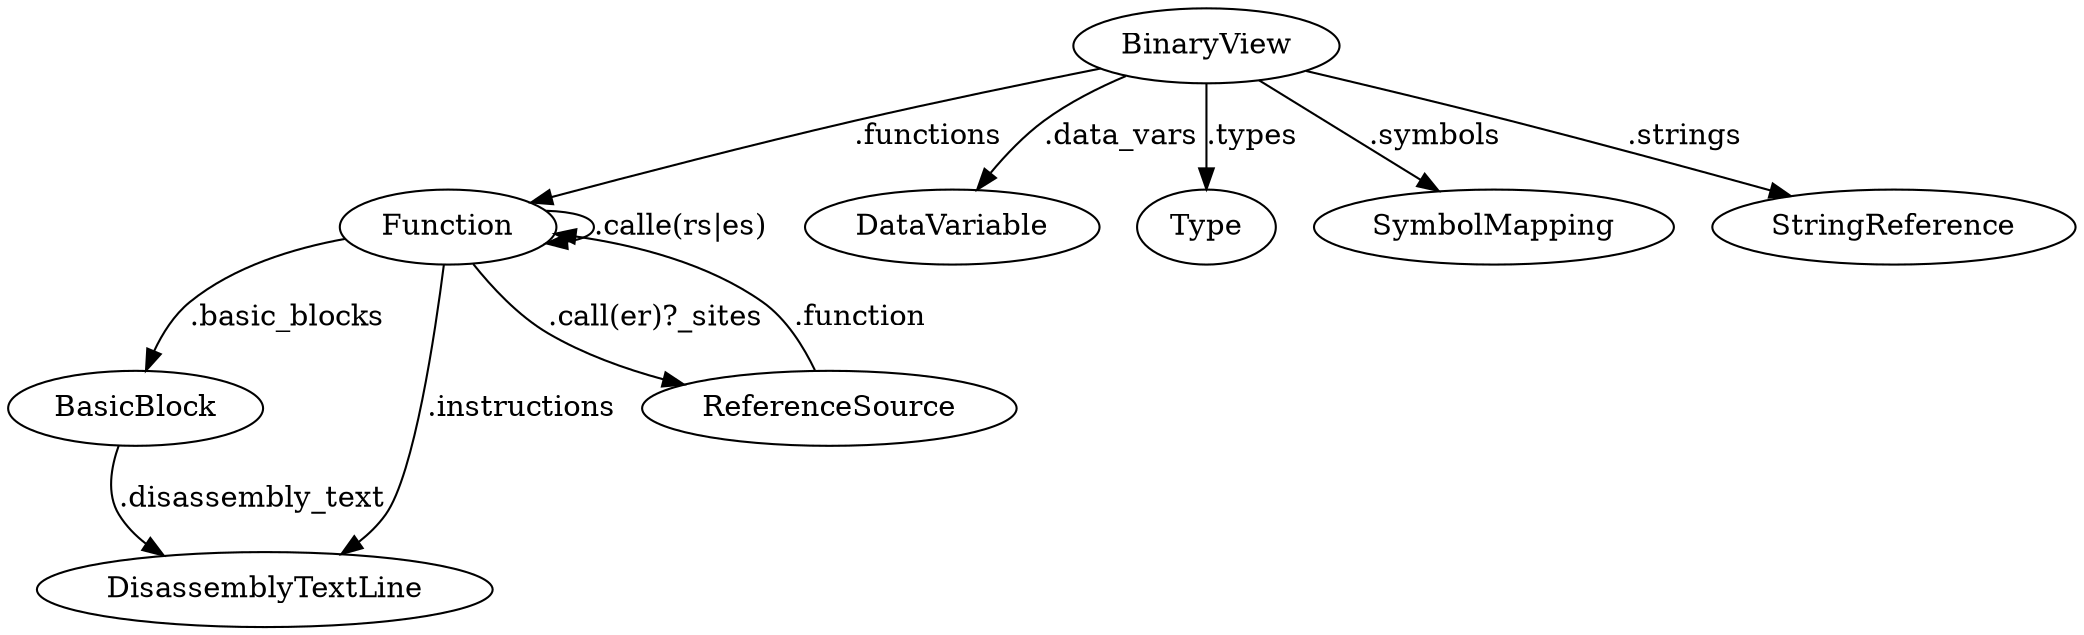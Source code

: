 digraph {
  BinaryView -> Function [label=".functions"];
  Function -> BasicBlock [label=".basic_blocks"];
  BasicBlock -> DisassemblyTextLine [label=".disassembly_text"];
  Function -> DisassemblyTextLine [label=".instructions"];
  Function -> ReferenceSource [label=".call(er)?_sites"];
  ReferenceSource -> Function [label=".function"];
  Function -> Function [label=".calle(rs|es)"];
  BinaryView -> DataVariable [label=".data_vars"];
  BinaryView -> Type [label=".types"];
  BinaryView -> SymbolMapping [label=".symbols"];
  BinaryView -> StringReference [label=".strings"];
}
